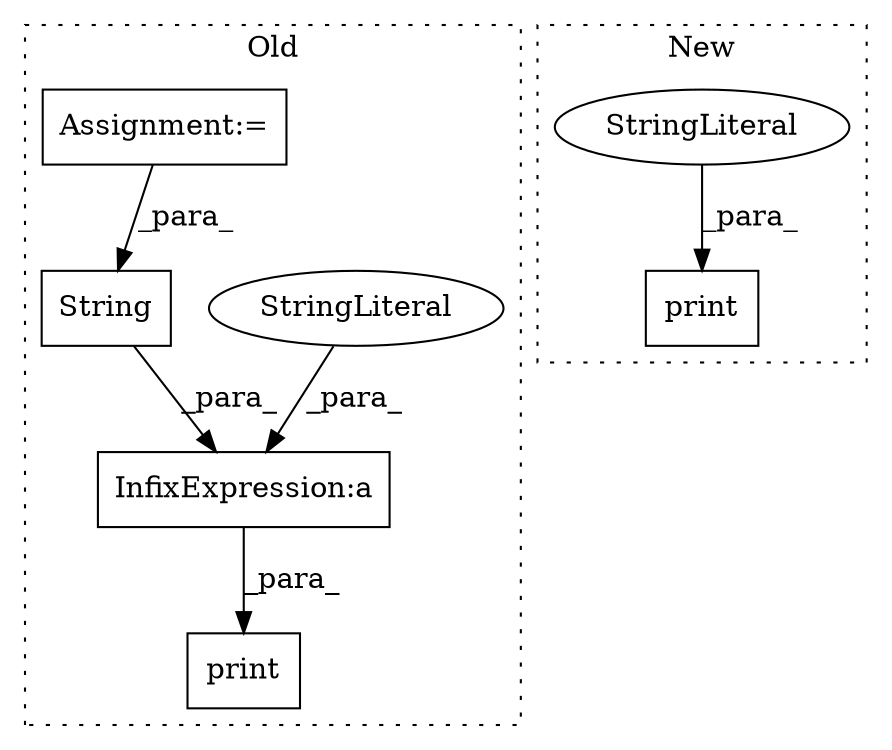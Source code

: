 digraph G {
subgraph cluster0 {
1 [label="String" a="32" s="1828,1844" l="7,1" shape="box"];
3 [label="InfixExpression:a" a="27" s="1846" l="3" shape="box"];
4 [label="StringLiteral" a="45" s="1849" l="9" shape="ellipse"];
6 [label="Assignment:=" a="7" s="1071" l="1" shape="box"];
7 [label="print" a="32" s="1752,1858" l="6,1" shape="box"];
label = "Old";
style="dotted";
}
subgraph cluster1 {
2 [label="print" a="32" s="1716,1784" l="6,1" shape="box"];
5 [label="StringLiteral" a="45" s="1722" l="62" shape="ellipse"];
label = "New";
style="dotted";
}
1 -> 3 [label="_para_"];
3 -> 7 [label="_para_"];
4 -> 3 [label="_para_"];
5 -> 2 [label="_para_"];
6 -> 1 [label="_para_"];
}